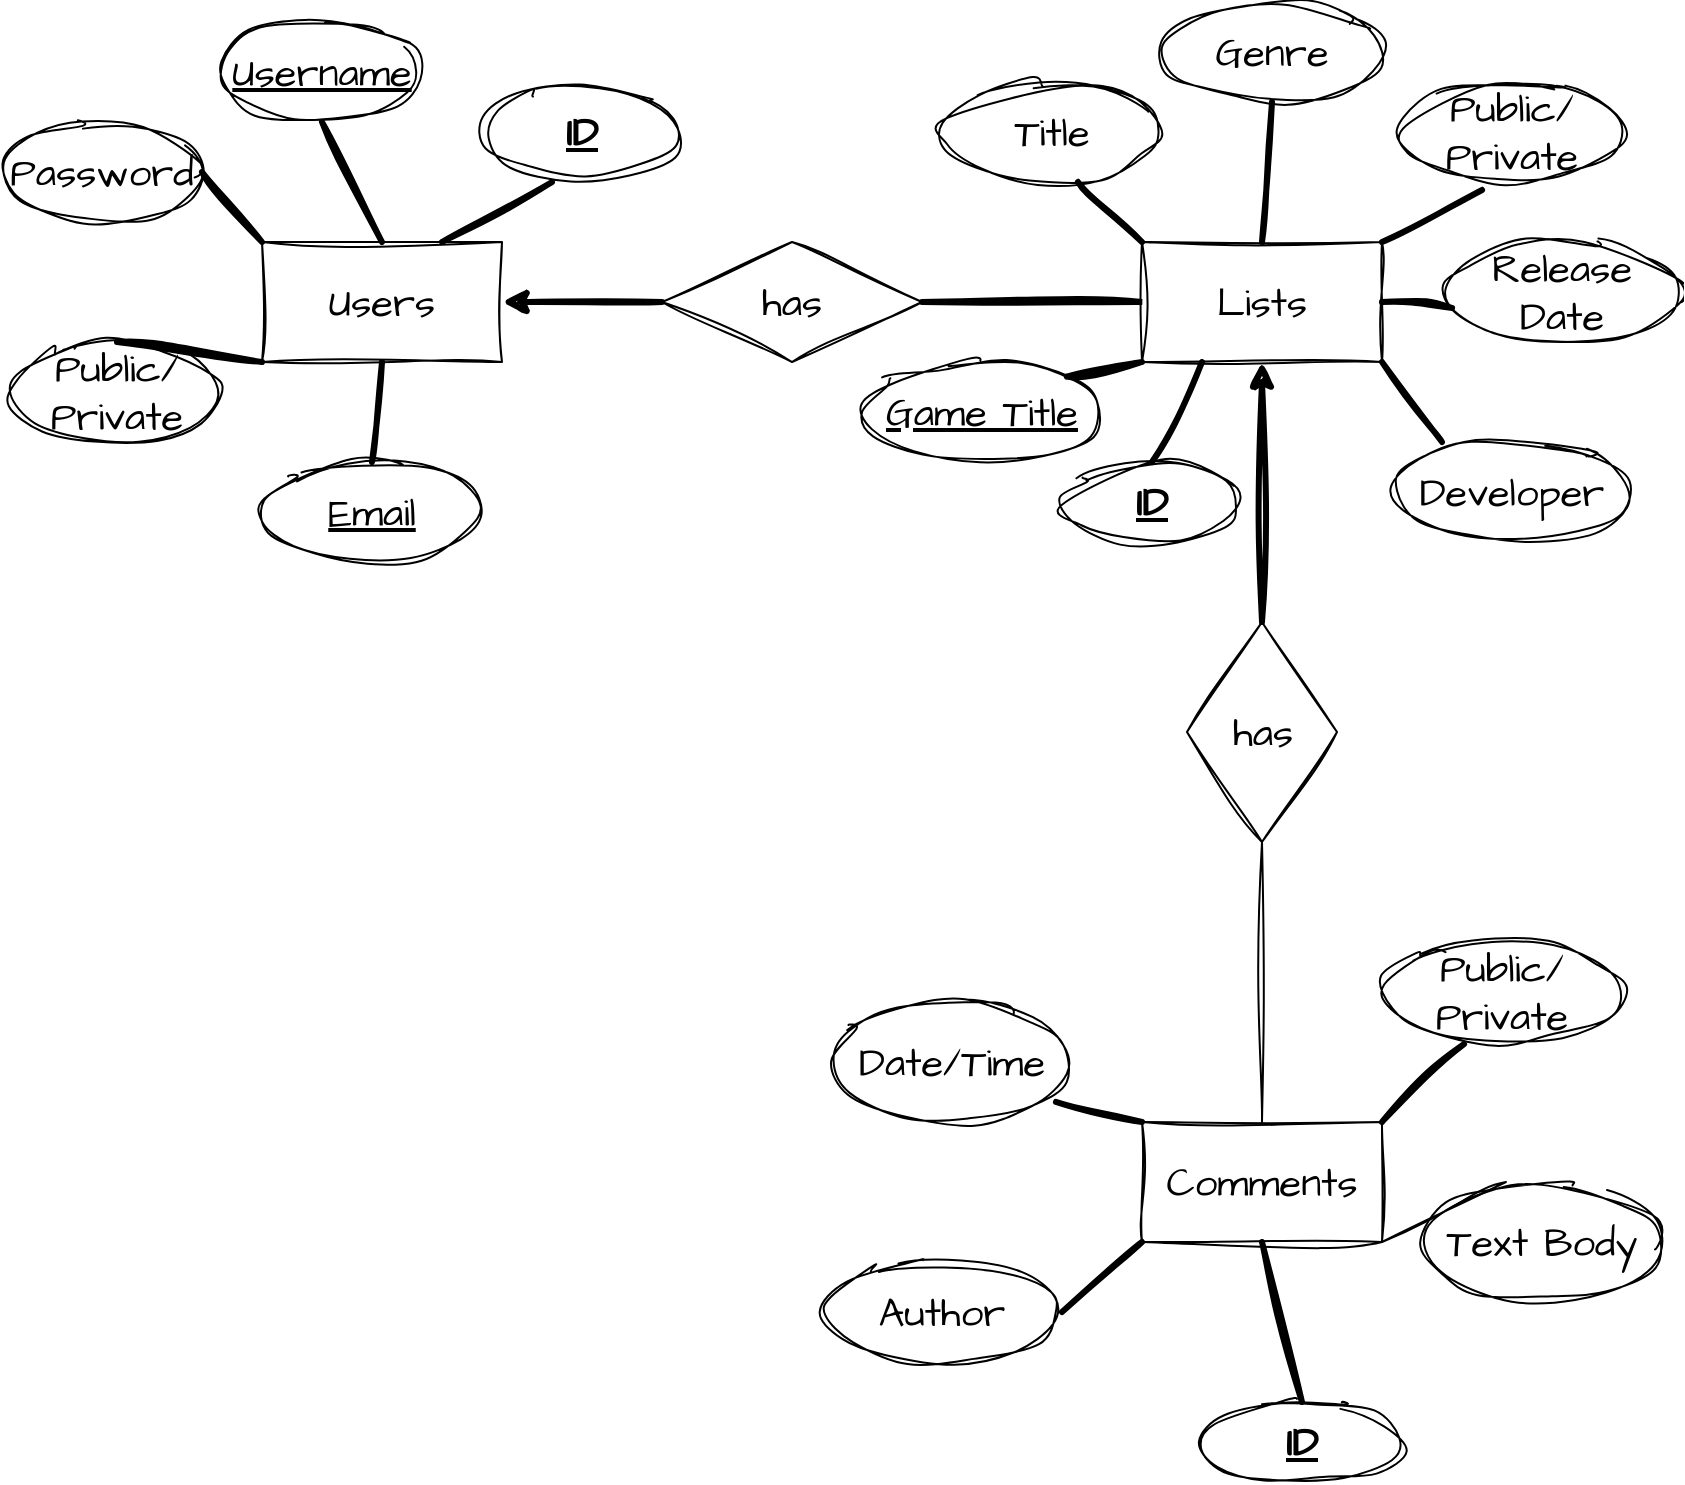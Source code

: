 <mxfile>
    <diagram id="07STHprSDbKgTP8pqPF9" name="Page-1">
        <mxGraphModel dx="247" dy="548" grid="1" gridSize="10" guides="1" tooltips="1" connect="1" arrows="1" fold="1" page="1" pageScale="1" pageWidth="850" pageHeight="1100" math="0" shadow="0">
            <root>
                <mxCell id="0"/>
                <mxCell id="1" parent="0"/>
                <mxCell id="3" value="Users" style="rounded=0;whiteSpace=wrap;html=1;sketch=1;hachureGap=4;jiggle=2;curveFitting=1;fontFamily=Architects Daughter;fontSource=https%3A%2F%2Ffonts.googleapis.com%2Fcss%3Ffamily%3DArchitects%2BDaughter;fontSize=20;" parent="1" vertex="1">
                    <mxGeometry x="140" y="130" width="120" height="60" as="geometry"/>
                </mxCell>
                <mxCell id="4" value="&lt;u&gt;Username&lt;/u&gt;" style="ellipse;whiteSpace=wrap;html=1;sketch=1;hachureGap=4;jiggle=2;curveFitting=1;fontFamily=Architects Daughter;fontSource=https%3A%2F%2Ffonts.googleapis.com%2Fcss%3Ffamily%3DArchitects%2BDaughter;fontSize=20;" parent="1" vertex="1">
                    <mxGeometry x="120" y="20" width="100" height="50" as="geometry"/>
                </mxCell>
                <mxCell id="5" value="Public/ Private" style="ellipse;whiteSpace=wrap;html=1;sketch=1;hachureGap=4;jiggle=2;curveFitting=1;fontFamily=Architects Daughter;fontSource=https%3A%2F%2Ffonts.googleapis.com%2Fcss%3Ffamily%3DArchitects%2BDaughter;fontSize=20;" parent="1" vertex="1">
                    <mxGeometry x="15" y="180" width="105" height="50" as="geometry"/>
                </mxCell>
                <mxCell id="6" value="Password" style="ellipse;whiteSpace=wrap;html=1;sketch=1;hachureGap=4;jiggle=2;curveFitting=1;fontFamily=Architects Daughter;fontSource=https%3A%2F%2Ffonts.googleapis.com%2Fcss%3Ffamily%3DArchitects%2BDaughter;fontSize=20;" parent="1" vertex="1">
                    <mxGeometry x="10" y="70" width="100" height="50" as="geometry"/>
                </mxCell>
                <mxCell id="7" value="" style="endArrow=none;html=1;sketch=1;hachureGap=4;jiggle=2;curveFitting=1;fontFamily=Architects Daughter;fontSource=https%3A%2F%2Ffonts.googleapis.com%2Fcss%3Ffamily%3DArchitects%2BDaughter;fontSize=16;exitX=0.5;exitY=1;exitDx=0;exitDy=0;entryX=0.5;entryY=0;entryDx=0;entryDy=0;strokeWidth=3;" parent="1" source="4" target="3" edge="1">
                    <mxGeometry width="50" height="50" relative="1" as="geometry">
                        <mxPoint x="400" y="430" as="sourcePoint"/>
                        <mxPoint x="450" y="380" as="targetPoint"/>
                    </mxGeometry>
                </mxCell>
                <mxCell id="8" value="" style="endArrow=none;html=1;sketch=1;hachureGap=4;jiggle=2;curveFitting=1;fontFamily=Architects Daughter;fontSource=https%3A%2F%2Ffonts.googleapis.com%2Fcss%3Ffamily%3DArchitects%2BDaughter;fontSize=16;exitX=1;exitY=0.5;exitDx=0;exitDy=0;entryX=0;entryY=0;entryDx=0;entryDy=0;strokeWidth=3;" parent="1" source="6" target="3" edge="1">
                    <mxGeometry width="50" height="50" relative="1" as="geometry">
                        <mxPoint x="400" y="430" as="sourcePoint"/>
                        <mxPoint x="450" y="380" as="targetPoint"/>
                    </mxGeometry>
                </mxCell>
                <mxCell id="9" value="" style="endArrow=none;html=1;sketch=1;hachureGap=4;jiggle=2;curveFitting=1;fontFamily=Architects Daughter;fontSource=https%3A%2F%2Ffonts.googleapis.com%2Fcss%3Ffamily%3DArchitects%2BDaughter;fontSize=16;exitX=0.5;exitY=0;exitDx=0;exitDy=0;entryX=0;entryY=1;entryDx=0;entryDy=0;strokeWidth=3;" parent="1" source="5" target="3" edge="1">
                    <mxGeometry width="50" height="50" relative="1" as="geometry">
                        <mxPoint x="400" y="430" as="sourcePoint"/>
                        <mxPoint x="450" y="380" as="targetPoint"/>
                    </mxGeometry>
                </mxCell>
                <mxCell id="10" value="&lt;u&gt;Email&lt;/u&gt;" style="ellipse;whiteSpace=wrap;html=1;sketch=1;hachureGap=4;jiggle=2;curveFitting=1;fontFamily=Architects Daughter;fontSource=https%3A%2F%2Ffonts.googleapis.com%2Fcss%3Ffamily%3DArchitects%2BDaughter;fontSize=20;" parent="1" vertex="1">
                    <mxGeometry x="140" y="240" width="110" height="50" as="geometry"/>
                </mxCell>
                <mxCell id="11" value="" style="endArrow=none;html=1;sketch=1;hachureGap=4;jiggle=2;curveFitting=1;strokeWidth=3;fontFamily=Architects Daughter;fontSource=https%3A%2F%2Ffonts.googleapis.com%2Fcss%3Ffamily%3DArchitects%2BDaughter;fontSize=16;entryX=0.5;entryY=1;entryDx=0;entryDy=0;exitX=0.5;exitY=0;exitDx=0;exitDy=0;" parent="1" source="10" target="3" edge="1">
                    <mxGeometry width="50" height="50" relative="1" as="geometry">
                        <mxPoint x="400" y="410" as="sourcePoint"/>
                        <mxPoint x="450" y="360" as="targetPoint"/>
                    </mxGeometry>
                </mxCell>
                <mxCell id="13" value="has" style="rhombus;whiteSpace=wrap;html=1;sketch=1;hachureGap=4;jiggle=2;curveFitting=1;fontFamily=Architects Daughter;fontSource=https%3A%2F%2Ffonts.googleapis.com%2Fcss%3Ffamily%3DArchitects%2BDaughter;fontSize=20;" parent="1" vertex="1">
                    <mxGeometry x="340" y="130" width="130" height="60" as="geometry"/>
                </mxCell>
                <mxCell id="14" value="" style="endArrow=none;html=1;sketch=1;hachureGap=4;jiggle=2;curveFitting=1;strokeWidth=3;fontFamily=Architects Daughter;fontSource=https%3A%2F%2Ffonts.googleapis.com%2Fcss%3Ffamily%3DArchitects%2BDaughter;fontSize=16;exitX=0;exitY=0.5;exitDx=0;exitDy=0;entryX=1;entryY=0.5;entryDx=0;entryDy=0;" parent="1" source="16" target="13" edge="1">
                    <mxGeometry width="50" height="50" relative="1" as="geometry">
                        <mxPoint x="400" y="410" as="sourcePoint"/>
                        <mxPoint x="450" y="360" as="targetPoint"/>
                    </mxGeometry>
                </mxCell>
                <mxCell id="16" value="Lists" style="rounded=0;whiteSpace=wrap;html=1;sketch=1;hachureGap=4;jiggle=2;curveFitting=1;fontFamily=Architects Daughter;fontSource=https%3A%2F%2Ffonts.googleapis.com%2Fcss%3Ffamily%3DArchitects%2BDaughter;fontSize=20;" parent="1" vertex="1">
                    <mxGeometry x="580" y="130" width="120" height="60" as="geometry"/>
                </mxCell>
                <mxCell id="18" value="Public/ Private" style="ellipse;whiteSpace=wrap;html=1;sketch=1;hachureGap=4;jiggle=2;curveFitting=1;fontFamily=Architects Daughter;fontSource=https%3A%2F%2Ffonts.googleapis.com%2Fcss%3Ffamily%3DArchitects%2BDaughter;fontSize=20;" parent="1" vertex="1">
                    <mxGeometry x="710" y="50" width="110" height="50" as="geometry"/>
                </mxCell>
                <mxCell id="19" value="Genre" style="ellipse;whiteSpace=wrap;html=1;sketch=1;hachureGap=4;jiggle=2;curveFitting=1;fontFamily=Architects Daughter;fontSource=https%3A%2F%2Ffonts.googleapis.com%2Fcss%3Ffamily%3DArchitects%2BDaughter;fontSize=20;" parent="1" vertex="1">
                    <mxGeometry x="590" y="10" width="110" height="50" as="geometry"/>
                </mxCell>
                <mxCell id="20" value="Title" style="ellipse;whiteSpace=wrap;html=1;sketch=1;hachureGap=4;jiggle=2;curveFitting=1;fontFamily=Architects Daughter;fontSource=https%3A%2F%2Ffonts.googleapis.com%2Fcss%3Ffamily%3DArchitects%2BDaughter;fontSize=20;" parent="1" vertex="1">
                    <mxGeometry x="480" y="50" width="110" height="50" as="geometry"/>
                </mxCell>
                <mxCell id="21" value="Release Date" style="ellipse;whiteSpace=wrap;html=1;sketch=1;hachureGap=4;jiggle=2;curveFitting=1;fontFamily=Architects Daughter;fontSource=https%3A%2F%2Ffonts.googleapis.com%2Fcss%3Ffamily%3DArchitects%2BDaughter;fontSize=20;" parent="1" vertex="1">
                    <mxGeometry x="730" y="130" width="120" height="50" as="geometry"/>
                </mxCell>
                <mxCell id="22" value="Developer" style="ellipse;whiteSpace=wrap;html=1;sketch=1;hachureGap=4;jiggle=2;curveFitting=1;fontFamily=Architects Daughter;fontSource=https%3A%2F%2Ffonts.googleapis.com%2Fcss%3Ffamily%3DArchitects%2BDaughter;fontSize=20;" parent="1" vertex="1">
                    <mxGeometry x="705" y="230" width="120" height="50" as="geometry"/>
                </mxCell>
                <mxCell id="23" value="&lt;u&gt;Game Title&lt;/u&gt;" style="ellipse;whiteSpace=wrap;html=1;sketch=1;hachureGap=4;jiggle=2;curveFitting=1;fontFamily=Architects Daughter;fontSource=https%3A%2F%2Ffonts.googleapis.com%2Fcss%3Ffamily%3DArchitects%2BDaughter;fontSize=20;" parent="1" vertex="1">
                    <mxGeometry x="440" y="190" width="120" height="50" as="geometry"/>
                </mxCell>
                <mxCell id="26" value="" style="endArrow=none;html=1;sketch=1;hachureGap=4;jiggle=2;curveFitting=1;strokeWidth=3;fontFamily=Architects Daughter;fontSource=https%3A%2F%2Ffonts.googleapis.com%2Fcss%3Ffamily%3DArchitects%2BDaughter;fontSize=16;entryX=0;entryY=0;entryDx=0;entryDy=0;exitX=0.618;exitY=1;exitDx=0;exitDy=0;exitPerimeter=0;" parent="1" source="20" target="16" edge="1">
                    <mxGeometry width="50" height="50" relative="1" as="geometry">
                        <mxPoint x="530" y="150" as="sourcePoint"/>
                        <mxPoint x="580" y="100" as="targetPoint"/>
                    </mxGeometry>
                </mxCell>
                <mxCell id="27" value="" style="endArrow=none;html=1;sketch=1;hachureGap=4;jiggle=2;curveFitting=1;strokeWidth=3;fontFamily=Architects Daughter;fontSource=https%3A%2F%2Ffonts.googleapis.com%2Fcss%3Ffamily%3DArchitects%2BDaughter;fontSize=16;entryX=0.364;entryY=1.08;entryDx=0;entryDy=0;entryPerimeter=0;" parent="1" target="18" edge="1">
                    <mxGeometry width="50" height="50" relative="1" as="geometry">
                        <mxPoint x="700" y="130" as="sourcePoint"/>
                        <mxPoint x="750" y="80" as="targetPoint"/>
                    </mxGeometry>
                </mxCell>
                <mxCell id="28" value="" style="endArrow=none;html=1;sketch=1;hachureGap=4;jiggle=2;curveFitting=1;strokeWidth=3;fontFamily=Architects Daughter;fontSource=https%3A%2F%2Ffonts.googleapis.com%2Fcss%3Ffamily%3DArchitects%2BDaughter;fontSize=16;exitX=0.5;exitY=0;exitDx=0;exitDy=0;entryX=0.5;entryY=1;entryDx=0;entryDy=0;" parent="1" source="16" target="19" edge="1">
                    <mxGeometry width="50" height="50" relative="1" as="geometry">
                        <mxPoint x="620" y="120" as="sourcePoint"/>
                        <mxPoint x="670" y="70" as="targetPoint"/>
                    </mxGeometry>
                </mxCell>
                <mxCell id="29" value="" style="endArrow=none;html=1;sketch=1;hachureGap=4;jiggle=2;curveFitting=1;strokeWidth=3;fontFamily=Architects Daughter;fontSource=https%3A%2F%2Ffonts.googleapis.com%2Fcss%3Ffamily%3DArchitects%2BDaughter;fontSize=16;exitX=1;exitY=0;exitDx=0;exitDy=0;entryX=0;entryY=1;entryDx=0;entryDy=0;" parent="1" source="23" target="16" edge="1">
                    <mxGeometry width="50" height="50" relative="1" as="geometry">
                        <mxPoint x="400" y="390" as="sourcePoint"/>
                        <mxPoint x="450" y="340" as="targetPoint"/>
                    </mxGeometry>
                </mxCell>
                <mxCell id="30" value="" style="endArrow=none;html=1;sketch=1;hachureGap=4;jiggle=2;curveFitting=1;strokeWidth=3;fontFamily=Architects Daughter;fontSource=https%3A%2F%2Ffonts.googleapis.com%2Fcss%3Ffamily%3DArchitects%2BDaughter;fontSize=16;entryX=1;entryY=0.5;entryDx=0;entryDy=0;exitX=0.042;exitY=0.66;exitDx=0;exitDy=0;exitPerimeter=0;" parent="1" source="21" target="16" edge="1">
                    <mxGeometry width="50" height="50" relative="1" as="geometry">
                        <mxPoint x="400" y="390" as="sourcePoint"/>
                        <mxPoint x="450" y="340" as="targetPoint"/>
                    </mxGeometry>
                </mxCell>
                <mxCell id="31" value="" style="endArrow=none;html=1;sketch=1;hachureGap=4;jiggle=2;curveFitting=1;strokeWidth=3;fontFamily=Architects Daughter;fontSource=https%3A%2F%2Ffonts.googleapis.com%2Fcss%3Ffamily%3DArchitects%2BDaughter;fontSize=16;entryX=1;entryY=1;entryDx=0;entryDy=0;" parent="1" target="16" edge="1">
                    <mxGeometry width="50" height="50" relative="1" as="geometry">
                        <mxPoint x="730" y="230" as="sourcePoint"/>
                        <mxPoint x="450" y="340" as="targetPoint"/>
                    </mxGeometry>
                </mxCell>
                <mxCell id="32" value="has" style="rhombus;whiteSpace=wrap;html=1;sketch=1;hachureGap=4;jiggle=2;curveFitting=1;fontFamily=Architects Daughter;fontSource=https%3A%2F%2Ffonts.googleapis.com%2Fcss%3Ffamily%3DArchitects%2BDaughter;fontSize=20;" parent="1" vertex="1">
                    <mxGeometry x="602.5" y="320" width="75" height="110" as="geometry"/>
                </mxCell>
                <mxCell id="33" value="Comments" style="rounded=0;whiteSpace=wrap;html=1;sketch=1;hachureGap=4;jiggle=2;curveFitting=1;fontFamily=Architects Daughter;fontSource=https%3A%2F%2Ffonts.googleapis.com%2Fcss%3Ffamily%3DArchitects%2BDaughter;fontSize=20;" parent="1" vertex="1">
                    <mxGeometry x="580" y="570" width="120" height="60" as="geometry"/>
                </mxCell>
                <mxCell id="35" value="" style="endArrow=none;html=1;sketch=1;hachureGap=4;jiggle=2;curveFitting=1;strokeWidth=1;fontFamily=Architects Daughter;fontSource=https%3A%2F%2Ffonts.googleapis.com%2Fcss%3Ffamily%3DArchitects%2BDaughter;fontSize=16;entryX=0.5;entryY=1;entryDx=0;entryDy=0;exitX=0.5;exitY=0;exitDx=0;exitDy=0;" parent="1" source="33" target="32" edge="1">
                    <mxGeometry width="50" height="50" relative="1" as="geometry">
                        <mxPoint x="640" y="560" as="sourcePoint"/>
                        <mxPoint x="450" y="340" as="targetPoint"/>
                    </mxGeometry>
                </mxCell>
                <mxCell id="36" value="Date/Time" style="ellipse;whiteSpace=wrap;html=1;sketch=1;hachureGap=4;jiggle=2;curveFitting=1;fontFamily=Architects Daughter;fontSource=https%3A%2F%2Ffonts.googleapis.com%2Fcss%3Ffamily%3DArchitects%2BDaughter;fontSize=20;" parent="1" vertex="1">
                    <mxGeometry x="425" y="510" width="120" height="60" as="geometry"/>
                </mxCell>
                <mxCell id="37" value="Author" style="ellipse;whiteSpace=wrap;html=1;sketch=1;hachureGap=4;jiggle=2;curveFitting=1;fontFamily=Architects Daughter;fontSource=https%3A%2F%2Ffonts.googleapis.com%2Fcss%3Ffamily%3DArchitects%2BDaughter;fontSize=20;" parent="1" vertex="1">
                    <mxGeometry x="420" y="640" width="120" height="50" as="geometry"/>
                </mxCell>
                <mxCell id="39" value="Text Body" style="ellipse;whiteSpace=wrap;html=1;sketch=1;hachureGap=4;jiggle=2;curveFitting=1;fontFamily=Architects Daughter;fontSource=https%3A%2F%2Ffonts.googleapis.com%2Fcss%3Ffamily%3DArchitects%2BDaughter;fontSize=20;" parent="1" vertex="1">
                    <mxGeometry x="720" y="600" width="120" height="60" as="geometry"/>
                </mxCell>
                <mxCell id="40" value="Public/ Private" style="ellipse;whiteSpace=wrap;html=1;sketch=1;hachureGap=4;jiggle=2;curveFitting=1;fontFamily=Architects Daughter;fontSource=https%3A%2F%2Ffonts.googleapis.com%2Fcss%3Ffamily%3DArchitects%2BDaughter;fontSize=20;" parent="1" vertex="1">
                    <mxGeometry x="700" y="480" width="120" height="50" as="geometry"/>
                </mxCell>
                <mxCell id="41" value="" style="endArrow=none;html=1;sketch=1;hachureGap=4;jiggle=2;curveFitting=1;strokeWidth=3;fontFamily=Architects Daughter;fontSource=https%3A%2F%2Ffonts.googleapis.com%2Fcss%3Ffamily%3DArchitects%2BDaughter;fontSize=16;entryX=0;entryY=0;entryDx=0;entryDy=0;exitX=0.933;exitY=0.833;exitDx=0;exitDy=0;exitPerimeter=0;" parent="1" source="36" target="33" edge="1">
                    <mxGeometry width="50" height="50" relative="1" as="geometry">
                        <mxPoint x="400" y="390" as="sourcePoint"/>
                        <mxPoint x="450" y="340" as="targetPoint"/>
                    </mxGeometry>
                </mxCell>
                <mxCell id="42" value="" style="endArrow=none;html=1;sketch=1;hachureGap=4;jiggle=2;curveFitting=1;strokeWidth=3;fontFamily=Architects Daughter;fontSource=https%3A%2F%2Ffonts.googleapis.com%2Fcss%3Ffamily%3DArchitects%2BDaughter;fontSize=16;exitX=0;exitY=1;exitDx=0;exitDy=0;entryX=1;entryY=0.5;entryDx=0;entryDy=0;" parent="1" source="33" target="37" edge="1">
                    <mxGeometry width="50" height="50" relative="1" as="geometry">
                        <mxPoint x="400" y="390" as="sourcePoint"/>
                        <mxPoint x="450" y="340" as="targetPoint"/>
                    </mxGeometry>
                </mxCell>
                <mxCell id="43" value="" style="endArrow=none;html=1;sketch=1;hachureGap=4;jiggle=2;curveFitting=1;strokeWidth=3;fontFamily=Architects Daughter;fontSource=https%3A%2F%2Ffonts.googleapis.com%2Fcss%3Ffamily%3DArchitects%2BDaughter;fontSize=16;entryX=1;entryY=0;entryDx=0;entryDy=0;exitX=0.342;exitY=1.02;exitDx=0;exitDy=0;exitPerimeter=0;" parent="1" source="40" target="33" edge="1">
                    <mxGeometry width="50" height="50" relative="1" as="geometry">
                        <mxPoint x="400" y="390" as="sourcePoint"/>
                        <mxPoint x="450" y="340" as="targetPoint"/>
                    </mxGeometry>
                </mxCell>
                <mxCell id="44" value="" style="endArrow=none;html=1;sketch=1;hachureGap=4;jiggle=2;curveFitting=1;strokeWidth=1;fontFamily=Architects Daughter;fontSource=https%3A%2F%2Ffonts.googleapis.com%2Fcss%3Ffamily%3DArchitects%2BDaughter;fontSize=16;exitX=0.35;exitY=0;exitDx=0;exitDy=0;exitPerimeter=0;entryX=1;entryY=1;entryDx=0;entryDy=0;" parent="1" source="39" target="33" edge="1">
                    <mxGeometry width="50" height="50" relative="1" as="geometry">
                        <mxPoint x="400" y="390" as="sourcePoint"/>
                        <mxPoint x="450" y="340" as="targetPoint"/>
                    </mxGeometry>
                </mxCell>
                <mxCell id="46" value="" style="endArrow=classic;html=1;sketch=1;hachureGap=4;jiggle=2;curveFitting=1;strokeWidth=3;fontFamily=Architects Daughter;fontSource=https%3A%2F%2Ffonts.googleapis.com%2Fcss%3Ffamily%3DArchitects%2BDaughter;fontSize=16;entryX=1;entryY=0.5;entryDx=0;entryDy=0;exitX=0;exitY=0.5;exitDx=0;exitDy=0;" parent="1" source="13" target="3" edge="1">
                    <mxGeometry width="50" height="50" relative="1" as="geometry">
                        <mxPoint x="410" y="80" as="sourcePoint"/>
                        <mxPoint x="350" y="110" as="targetPoint"/>
                    </mxGeometry>
                </mxCell>
                <mxCell id="47" value="&lt;u&gt;&lt;b&gt;ID&lt;/b&gt;&lt;/u&gt;" style="ellipse;whiteSpace=wrap;html=1;sketch=1;hachureGap=4;jiggle=2;curveFitting=1;fontFamily=Architects Daughter;fontSource=https%3A%2F%2Ffonts.googleapis.com%2Fcss%3Ffamily%3DArchitects%2BDaughter;fontSize=20;" parent="1" vertex="1">
                    <mxGeometry x="610" y="710" width="100" height="40" as="geometry"/>
                </mxCell>
                <mxCell id="48" value="&lt;u&gt;&lt;b&gt;ID&lt;/b&gt;&lt;/u&gt;" style="ellipse;whiteSpace=wrap;html=1;sketch=1;hachureGap=4;jiggle=2;curveFitting=1;fontFamily=Architects Daughter;fontSource=https%3A%2F%2Ffonts.googleapis.com%2Fcss%3Ffamily%3DArchitects%2BDaughter;fontSize=20;" parent="1" vertex="1">
                    <mxGeometry x="540" y="240" width="90" height="40" as="geometry"/>
                </mxCell>
                <mxCell id="49" value="" style="endArrow=none;html=1;sketch=1;hachureGap=4;jiggle=2;curveFitting=1;fontFamily=Architects Daughter;fontSource=https%3A%2F%2Ffonts.googleapis.com%2Fcss%3Ffamily%3DArchitects%2BDaughter;fontSize=16;exitX=0.5;exitY=0;exitDx=0;exitDy=0;entryX=0.25;entryY=1;entryDx=0;entryDy=0;strokeWidth=3;" parent="1" source="48" target="16" edge="1">
                    <mxGeometry width="50" height="50" relative="1" as="geometry">
                        <mxPoint x="540" y="210" as="sourcePoint"/>
                        <mxPoint x="590" y="160" as="targetPoint"/>
                    </mxGeometry>
                </mxCell>
                <mxCell id="50" value="" style="endArrow=none;html=1;sketch=1;hachureGap=4;jiggle=2;curveFitting=1;strokeWidth=3;fontFamily=Architects Daughter;fontSource=https%3A%2F%2Ffonts.googleapis.com%2Fcss%3Ffamily%3DArchitects%2BDaughter;fontSize=16;exitX=0.5;exitY=1;exitDx=0;exitDy=0;entryX=0.5;entryY=0;entryDx=0;entryDy=0;" parent="1" source="33" target="47" edge="1">
                    <mxGeometry width="50" height="50" relative="1" as="geometry">
                        <mxPoint x="540" y="510" as="sourcePoint"/>
                        <mxPoint x="590" y="460" as="targetPoint"/>
                    </mxGeometry>
                </mxCell>
                <mxCell id="51" value="&lt;u&gt;&lt;b&gt;ID&lt;/b&gt;&lt;/u&gt;" style="ellipse;whiteSpace=wrap;html=1;sketch=1;hachureGap=4;jiggle=2;curveFitting=1;fontFamily=Architects Daughter;fontSource=https%3A%2F%2Ffonts.googleapis.com%2Fcss%3Ffamily%3DArchitects%2BDaughter;fontSize=20;" parent="1" vertex="1">
                    <mxGeometry x="250" y="52.5" width="100" height="45" as="geometry"/>
                </mxCell>
                <mxCell id="52" value="" style="endArrow=none;html=1;sketch=1;hachureGap=4;jiggle=2;curveFitting=1;strokeWidth=3;fontFamily=Architects Daughter;fontSource=https%3A%2F%2Ffonts.googleapis.com%2Fcss%3Ffamily%3DArchitects%2BDaughter;fontSize=16;exitX=0.75;exitY=0;exitDx=0;exitDy=0;entryX=0.35;entryY=1.056;entryDx=0;entryDy=0;entryPerimeter=0;" parent="1" source="3" target="51" edge="1">
                    <mxGeometry width="50" height="50" relative="1" as="geometry">
                        <mxPoint x="220" y="210" as="sourcePoint"/>
                        <mxPoint x="270" y="160" as="targetPoint"/>
                    </mxGeometry>
                </mxCell>
                <mxCell id="53" value="" style="endArrow=classic;html=1;sketch=1;hachureGap=4;jiggle=2;curveFitting=1;strokeWidth=3;fontFamily=Architects Daughter;fontSource=https%3A%2F%2Ffonts.googleapis.com%2Fcss%3Ffamily%3DArchitects%2BDaughter;fontSize=16;entryX=0.5;entryY=1;entryDx=0;entryDy=0;exitX=0.5;exitY=0;exitDx=0;exitDy=0;" parent="1" source="32" target="16" edge="1">
                    <mxGeometry width="50" height="50" relative="1" as="geometry">
                        <mxPoint x="480" y="410" as="sourcePoint"/>
                        <mxPoint x="530" y="360" as="targetPoint"/>
                    </mxGeometry>
                </mxCell>
            </root>
        </mxGraphModel>
    </diagram>
</mxfile>